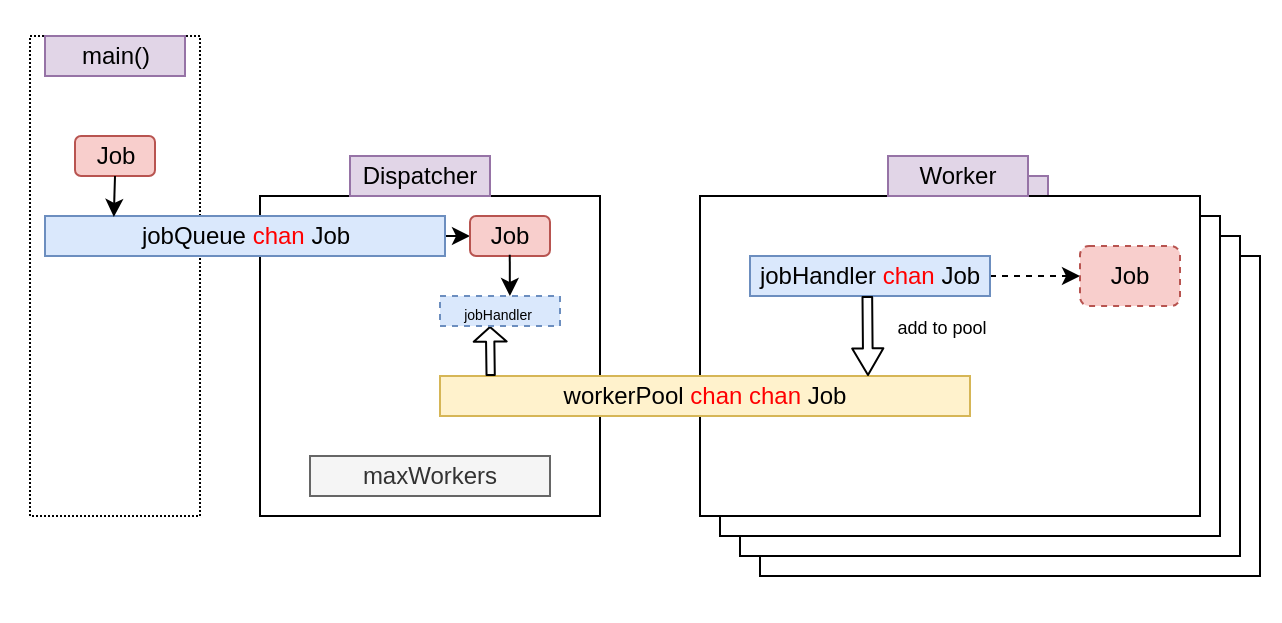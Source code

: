 <mxfile version="13.7.9" type="device"><diagram id="V6uMJia3VD5UZGtyvscN" name="Page-1"><mxGraphModel dx="750" dy="517" grid="1" gridSize="10" guides="1" tooltips="1" connect="1" arrows="1" fold="1" page="1" pageScale="1" pageWidth="827" pageHeight="1169" math="0" shadow="0"><root><mxCell id="0"/><mxCell id="1" parent="0"/><mxCell id="Pa30VG3XhskclBzBx_II-32" value="" style="rounded=0;whiteSpace=wrap;html=1;dashed=1;strokeColor=none;" parent="1" vertex="1"><mxGeometry x="40" y="152.5" width="640" height="310" as="geometry"/></mxCell><mxCell id="Yc_0aGOIwtY3ExLo-zev-1" value="" style="rounded=0;whiteSpace=wrap;html=1;dashed=1;dashPattern=1 1;" vertex="1" parent="1"><mxGeometry x="55" y="170" width="85" height="240" as="geometry"/></mxCell><mxCell id="Pa30VG3XhskclBzBx_II-31" value="" style="rounded=0;whiteSpace=wrap;html=1;" parent="1" vertex="1"><mxGeometry x="420" y="280" width="250" height="160" as="geometry"/></mxCell><mxCell id="Pa30VG3XhskclBzBx_II-30" value="" style="rounded=0;whiteSpace=wrap;html=1;" parent="1" vertex="1"><mxGeometry x="410" y="270" width="250" height="160" as="geometry"/></mxCell><mxCell id="Pa30VG3XhskclBzBx_II-29" value="" style="text;html=1;strokeColor=#9673a6;fillColor=#e1d5e7;align=center;verticalAlign=middle;whiteSpace=wrap;rounded=0;" parent="1" vertex="1"><mxGeometry x="494" y="240" width="70" height="20" as="geometry"/></mxCell><mxCell id="Pa30VG3XhskclBzBx_II-28" value="" style="rounded=0;whiteSpace=wrap;html=1;" parent="1" vertex="1"><mxGeometry x="400" y="260" width="250" height="160" as="geometry"/></mxCell><mxCell id="Pa30VG3XhskclBzBx_II-1" value="" style="rounded=0;whiteSpace=wrap;html=1;" parent="1" vertex="1"><mxGeometry x="170" y="250" width="170" height="160" as="geometry"/></mxCell><mxCell id="Pa30VG3XhskclBzBx_II-2" value="Dispatcher" style="text;html=1;strokeColor=#9673a6;fillColor=#e1d5e7;align=center;verticalAlign=middle;whiteSpace=wrap;rounded=0;" parent="1" vertex="1"><mxGeometry x="215" y="230" width="70" height="20" as="geometry"/></mxCell><mxCell id="Pa30VG3XhskclBzBx_II-3" value="" style="rounded=0;whiteSpace=wrap;html=1;" parent="1" vertex="1"><mxGeometry x="390" y="250" width="250" height="160" as="geometry"/></mxCell><mxCell id="Pa30VG3XhskclBzBx_II-4" value="Worker" style="text;html=1;strokeColor=#9673a6;fillColor=#e1d5e7;align=center;verticalAlign=middle;whiteSpace=wrap;rounded=0;" parent="1" vertex="1"><mxGeometry x="484" y="230" width="70" height="20" as="geometry"/></mxCell><mxCell id="Yc_0aGOIwtY3ExLo-zev-11" style="edgeStyle=orthogonalEdgeStyle;rounded=0;orthogonalLoop=1;jettySize=auto;html=1;exitX=1;exitY=0.5;exitDx=0;exitDy=0;entryX=0;entryY=0.5;entryDx=0;entryDy=0;" edge="1" parent="1" source="Pa30VG3XhskclBzBx_II-5" target="Yc_0aGOIwtY3ExLo-zev-8"><mxGeometry relative="1" as="geometry"/></mxCell><mxCell id="Pa30VG3XhskclBzBx_II-5" value="jobQueue &lt;font color=&quot;#ff0000&quot;&gt;chan&lt;/font&gt; Job" style="rounded=0;whiteSpace=wrap;html=1;fillColor=#dae8fc;strokeColor=#6c8ebf;" parent="1" vertex="1"><mxGeometry x="62.5" y="260" width="200" height="20" as="geometry"/></mxCell><mxCell id="Pa30VG3XhskclBzBx_II-7" value="workerPool &lt;font color=&quot;#ff0000&quot;&gt;chan chan&lt;/font&gt; Job" style="rounded=0;whiteSpace=wrap;html=1;fillColor=#fff2cc;strokeColor=#d6b656;" parent="1" vertex="1"><mxGeometry x="260" y="340" width="265" height="20" as="geometry"/></mxCell><mxCell id="Pa30VG3XhskclBzBx_II-11" value="maxWorkers" style="rounded=0;whiteSpace=wrap;html=1;fillColor=#f5f5f5;strokeColor=#666666;fontColor=#333333;" parent="1" vertex="1"><mxGeometry x="195" y="380" width="120" height="20" as="geometry"/></mxCell><mxCell id="Pa30VG3XhskclBzBx_II-25" style="edgeStyle=orthogonalEdgeStyle;rounded=0;orthogonalLoop=1;jettySize=auto;html=1;entryX=0;entryY=0.5;entryDx=0;entryDy=0;dashed=1;" parent="1" source="Pa30VG3XhskclBzBx_II-12" target="Pa30VG3XhskclBzBx_II-24" edge="1"><mxGeometry relative="1" as="geometry"/></mxCell><mxCell id="Pa30VG3XhskclBzBx_II-12" value="jobHandler&amp;nbsp;&lt;font color=&quot;#ff0000&quot;&gt;chan&lt;/font&gt; Job" style="rounded=0;whiteSpace=wrap;html=1;fillColor=#dae8fc;strokeColor=#6c8ebf;" parent="1" vertex="1"><mxGeometry x="415" y="280" width="120" height="20" as="geometry"/></mxCell><mxCell id="Pa30VG3XhskclBzBx_II-14" value="Job" style="rounded=1;whiteSpace=wrap;html=1;fillColor=#f8cecc;strokeColor=#b85450;" parent="1" vertex="1"><mxGeometry x="77.5" y="220" width="40" height="20" as="geometry"/></mxCell><mxCell id="Pa30VG3XhskclBzBx_II-16" value="" style="shape=flexArrow;endArrow=classic;html=1;width=4.138;endSize=2.103;endWidth=11.367;" parent="1" edge="1"><mxGeometry width="50" height="50" relative="1" as="geometry"><mxPoint x="285.34" y="340" as="sourcePoint"/><mxPoint x="285" y="315" as="targetPoint"/><Array as="points"/></mxGeometry></mxCell><mxCell id="Pa30VG3XhskclBzBx_II-19" value="" style="shape=flexArrow;endArrow=classic;html=1;width=4.828;endSize=4.103;endWidth=9.774;" parent="1" edge="1"><mxGeometry width="50" height="50" relative="1" as="geometry"><mxPoint x="473.66" y="300" as="sourcePoint"/><mxPoint x="474" y="340" as="targetPoint"/></mxGeometry></mxCell><mxCell id="Pa30VG3XhskclBzBx_II-24" value="Job" style="rounded=1;whiteSpace=wrap;html=1;fillColor=#f8cecc;strokeColor=#b85450;dashed=1;" parent="1" vertex="1"><mxGeometry x="580" y="275" width="50" height="30" as="geometry"/></mxCell><mxCell id="Pa30VG3XhskclBzBx_II-26" value="&lt;font style=&quot;font-size: 9px&quot;&gt;add to pool&lt;/font&gt;" style="text;html=1;strokeColor=none;fillColor=none;align=center;verticalAlign=middle;whiteSpace=wrap;rounded=0;" parent="1" vertex="1"><mxGeometry x="468" y="305" width="86" height="20" as="geometry"/></mxCell><mxCell id="Yc_0aGOIwtY3ExLo-zev-2" value="main()" style="text;html=1;strokeColor=#9673a6;fillColor=#e1d5e7;align=center;verticalAlign=middle;whiteSpace=wrap;rounded=0;" vertex="1" parent="1"><mxGeometry x="62.5" y="170" width="70" height="20" as="geometry"/></mxCell><mxCell id="Yc_0aGOIwtY3ExLo-zev-8" value="Job" style="rounded=1;whiteSpace=wrap;html=1;fillColor=#f8cecc;strokeColor=#b85450;" vertex="1" parent="1"><mxGeometry x="275" y="260" width="40" height="20" as="geometry"/></mxCell><mxCell id="Yc_0aGOIwtY3ExLo-zev-9" value="" style="endArrow=classic;html=1;exitX=0.5;exitY=1;exitDx=0;exitDy=0;" edge="1" parent="1"><mxGeometry width="50" height="50" relative="1" as="geometry"><mxPoint x="294.88" y="279.36" as="sourcePoint"/><mxPoint x="294.95" y="300" as="targetPoint"/></mxGeometry></mxCell><mxCell id="Yc_0aGOIwtY3ExLo-zev-10" value="" style="endArrow=classic;html=1;exitX=0.5;exitY=1;exitDx=0;exitDy=0;entryX=0.172;entryY=0.023;entryDx=0;entryDy=0;entryPerimeter=0;rounded=0;" edge="1" parent="1" source="Pa30VG3XhskclBzBx_II-14" target="Pa30VG3XhskclBzBx_II-5"><mxGeometry width="50" height="50" relative="1" as="geometry"><mxPoint x="120" y="340" as="sourcePoint"/><mxPoint x="170" y="290" as="targetPoint"/><Array as="points"/></mxGeometry></mxCell><mxCell id="Yc_0aGOIwtY3ExLo-zev-12" value="&lt;font style=&quot;font-size: 7px&quot;&gt;jobHandler&amp;nbsp;&lt;/font&gt;" style="rounded=0;whiteSpace=wrap;html=1;fillColor=#dae8fc;strokeColor=#6c8ebf;dashed=1;" vertex="1" parent="1"><mxGeometry x="260" y="300" width="60" height="15" as="geometry"/></mxCell></root></mxGraphModel></diagram></mxfile>